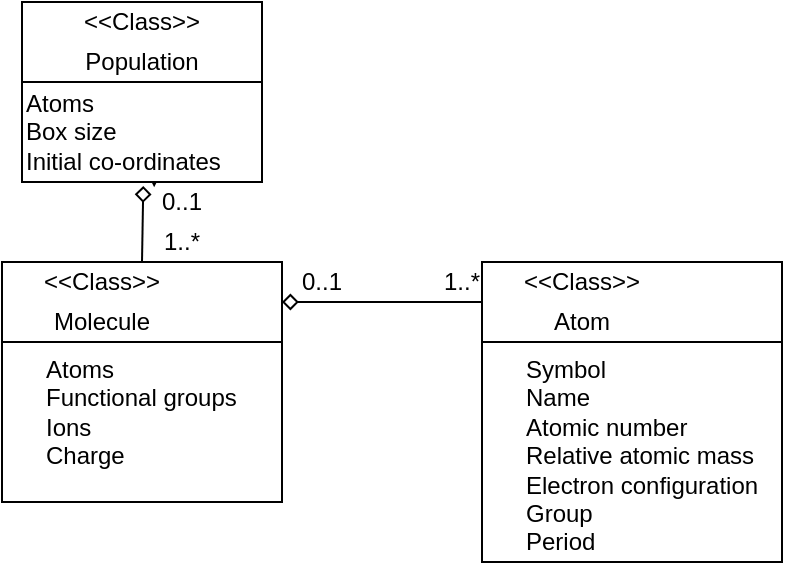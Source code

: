 <mxfile version="13.9.2" type="device"><diagram id="-YwsGQPaZ9_nkitwhzhA" name="Page-1"><mxGraphModel dx="782" dy="437" grid="1" gridSize="10" guides="1" tooltips="1" connect="1" arrows="1" fold="1" page="1" pageScale="1" pageWidth="827" pageHeight="1169" math="0" shadow="0"><root><mxCell id="0"/><mxCell id="1" parent="0"/><mxCell id="3hwtrdsHFfGPUJJgQW7C-6" style="edgeStyle=orthogonalEdgeStyle;rounded=0;orthogonalLoop=1;jettySize=auto;html=1;exitX=0.5;exitY=1;exitDx=0;exitDy=0;entryX=0.413;entryY=1.053;entryDx=0;entryDy=0;entryPerimeter=0;" edge="1" parent="1" source="3hwtrdsHFfGPUJJgQW7C-3" target="3hwtrdsHFfGPUJJgQW7C-5"><mxGeometry relative="1" as="geometry"/></mxCell><mxCell id="3hwtrdsHFfGPUJJgQW7C-3" value="" style="rounded=0;whiteSpace=wrap;html=1;" vertex="1" parent="1"><mxGeometry x="300" y="20" width="120" height="90" as="geometry"/></mxCell><mxCell id="3hwtrdsHFfGPUJJgQW7C-4" value="" style="rounded=0;whiteSpace=wrap;html=1;" vertex="1" parent="1"><mxGeometry x="300" y="20" width="120" height="40" as="geometry"/></mxCell><mxCell id="azJ7JiyfWkwYzx5OPJdi-19" value="" style="rounded=0;whiteSpace=wrap;html=1;align=left;" parent="1" vertex="1"><mxGeometry x="530" y="190" width="150" height="110" as="geometry"/></mxCell><mxCell id="azJ7JiyfWkwYzx5OPJdi-20" style="edgeStyle=orthogonalEdgeStyle;rounded=0;orthogonalLoop=1;jettySize=auto;html=1;exitX=0;exitY=0.5;exitDx=0;exitDy=0;entryX=1;entryY=0.5;entryDx=0;entryDy=0;endArrow=diamond;endFill=0;" parent="1" source="azJ7JiyfWkwYzx5OPJdi-18" target="azJ7JiyfWkwYzx5OPJdi-8" edge="1"><mxGeometry relative="1" as="geometry"/></mxCell><mxCell id="azJ7JiyfWkwYzx5OPJdi-18" value="" style="rounded=0;whiteSpace=wrap;html=1;align=left;" parent="1" vertex="1"><mxGeometry x="530" y="150" width="150" height="40" as="geometry"/></mxCell><mxCell id="azJ7JiyfWkwYzx5OPJdi-7" value="" style="rounded=0;whiteSpace=wrap;html=1;align=left;" parent="1" vertex="1"><mxGeometry x="290" y="150" width="140" height="120" as="geometry"/></mxCell><mxCell id="3hwtrdsHFfGPUJJgQW7C-7" style="edgeStyle=orthogonalEdgeStyle;rounded=0;orthogonalLoop=1;jettySize=auto;html=1;exitX=0.5;exitY=0;exitDx=0;exitDy=0;entryX=0.379;entryY=1.04;entryDx=0;entryDy=0;entryPerimeter=0;endArrow=diamond;endFill=0;" edge="1" parent="1" source="azJ7JiyfWkwYzx5OPJdi-8" target="3hwtrdsHFfGPUJJgQW7C-5"><mxGeometry relative="1" as="geometry"/></mxCell><mxCell id="azJ7JiyfWkwYzx5OPJdi-8" value="" style="rounded=0;whiteSpace=wrap;html=1;align=left;" parent="1" vertex="1"><mxGeometry x="290" y="150" width="140" height="40" as="geometry"/></mxCell><mxCell id="azJ7JiyfWkwYzx5OPJdi-1" value="Molecule" style="text;html=1;strokeColor=none;fillColor=none;align=center;verticalAlign=middle;whiteSpace=wrap;rounded=0;" parent="1" vertex="1"><mxGeometry x="320" y="170" width="40" height="20" as="geometry"/></mxCell><mxCell id="azJ7JiyfWkwYzx5OPJdi-2" value="Atom" style="text;html=1;strokeColor=none;fillColor=none;align=center;verticalAlign=middle;whiteSpace=wrap;rounded=0;" parent="1" vertex="1"><mxGeometry x="560" y="170" width="40" height="20" as="geometry"/></mxCell><mxCell id="azJ7JiyfWkwYzx5OPJdi-4" value="&amp;lt;&amp;lt;Class&amp;gt;&amp;gt;" style="text;html=1;strokeColor=none;fillColor=none;align=center;verticalAlign=middle;whiteSpace=wrap;rounded=0;" parent="1" vertex="1"><mxGeometry x="320" y="150" width="40" height="20" as="geometry"/></mxCell><mxCell id="azJ7JiyfWkwYzx5OPJdi-6" value="Atoms&lt;br&gt;Functional groups&lt;br&gt;Ions&lt;br&gt;Charge" style="text;html=1;strokeColor=none;fillColor=none;align=left;verticalAlign=top;whiteSpace=wrap;rounded=0;" parent="1" vertex="1"><mxGeometry x="310" y="190" width="100" height="80" as="geometry"/></mxCell><mxCell id="azJ7JiyfWkwYzx5OPJdi-16" value="&amp;lt;&amp;lt;Class&amp;gt;&amp;gt;" style="text;html=1;strokeColor=none;fillColor=none;align=center;verticalAlign=middle;whiteSpace=wrap;rounded=0;" parent="1" vertex="1"><mxGeometry x="560" y="150" width="40" height="20" as="geometry"/></mxCell><mxCell id="azJ7JiyfWkwYzx5OPJdi-17" value="Symbol&lt;br&gt;Name&lt;br&gt;Atomic number&lt;br&gt;Relative atomic mass&lt;br&gt;Electron configuration&lt;br&gt;Group&lt;br&gt;Period" style="text;html=1;strokeColor=none;fillColor=none;align=left;verticalAlign=top;whiteSpace=wrap;rounded=0;" parent="1" vertex="1"><mxGeometry x="550" y="190" width="120" height="110" as="geometry"/></mxCell><mxCell id="azJ7JiyfWkwYzx5OPJdi-28" value="0..1" style="text;html=1;strokeColor=none;fillColor=none;align=center;verticalAlign=middle;whiteSpace=wrap;rounded=0;" parent="1" vertex="1"><mxGeometry x="430" y="150" width="40" height="20" as="geometry"/></mxCell><mxCell id="azJ7JiyfWkwYzx5OPJdi-29" value="1..*" style="text;html=1;strokeColor=none;fillColor=none;align=center;verticalAlign=middle;whiteSpace=wrap;rounded=0;" parent="1" vertex="1"><mxGeometry x="500" y="150" width="40" height="20" as="geometry"/></mxCell><mxCell id="3hwtrdsHFfGPUJJgQW7C-1" value="Population" style="text;html=1;strokeColor=none;fillColor=none;align=center;verticalAlign=middle;whiteSpace=wrap;rounded=0;" vertex="1" parent="1"><mxGeometry x="340" y="40" width="40" height="20" as="geometry"/></mxCell><mxCell id="3hwtrdsHFfGPUJJgQW7C-2" value="&amp;lt;&amp;lt;Class&amp;gt;&amp;gt;" style="text;html=1;strokeColor=none;fillColor=none;align=center;verticalAlign=middle;whiteSpace=wrap;rounded=0;" vertex="1" parent="1"><mxGeometry x="340" y="20" width="40" height="20" as="geometry"/></mxCell><mxCell id="3hwtrdsHFfGPUJJgQW7C-5" value="Atoms&lt;br&gt;Box size&lt;br&gt;Initial co-ordinates" style="text;html=1;strokeColor=none;fillColor=none;align=left;verticalAlign=middle;whiteSpace=wrap;rounded=0;" vertex="1" parent="1"><mxGeometry x="300" y="60" width="160" height="50" as="geometry"/></mxCell><mxCell id="3hwtrdsHFfGPUJJgQW7C-8" value="1..*" style="text;html=1;strokeColor=none;fillColor=none;align=center;verticalAlign=middle;whiteSpace=wrap;rounded=0;" vertex="1" parent="1"><mxGeometry x="360" y="130" width="40" height="20" as="geometry"/></mxCell><mxCell id="3hwtrdsHFfGPUJJgQW7C-9" value="0..1" style="text;html=1;strokeColor=none;fillColor=none;align=center;verticalAlign=middle;whiteSpace=wrap;rounded=0;" vertex="1" parent="1"><mxGeometry x="360" y="110" width="40" height="20" as="geometry"/></mxCell></root></mxGraphModel></diagram></mxfile>